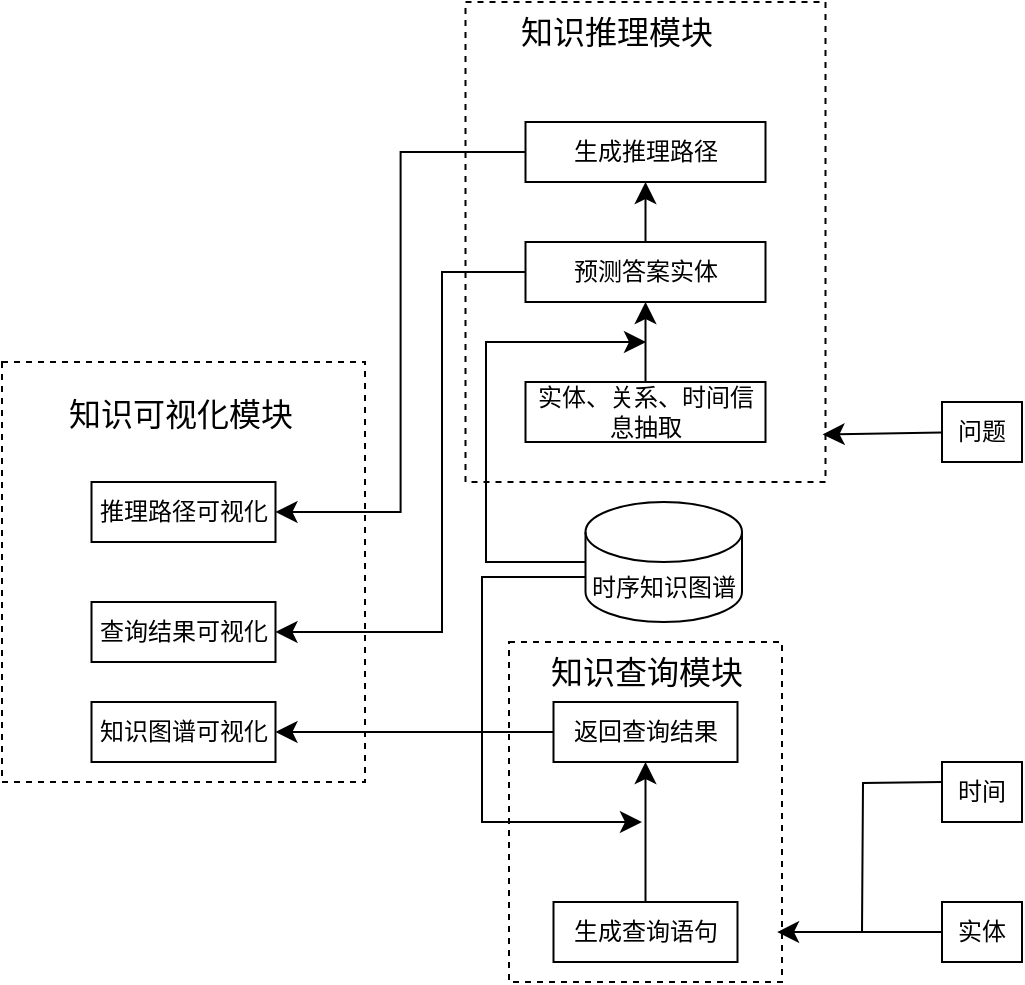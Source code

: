 <mxfile version="26.1.1">
  <diagram name="第 1 页" id="wHzBXlku00ZtSIDsFbDa">
    <mxGraphModel dx="1143" dy="1011" grid="1" gridSize="10" guides="1" tooltips="1" connect="1" arrows="1" fold="1" page="0" pageScale="1" pageWidth="827" pageHeight="1169" math="0" shadow="0">
      <root>
        <mxCell id="0" />
        <mxCell id="1" parent="0" />
        <mxCell id="oWhIIgTF0E4kg4fIcXJA-7" value="" style="rounded=0;whiteSpace=wrap;html=1;dashed=1;" vertex="1" parent="1">
          <mxGeometry x="211.75" y="-30" width="180" height="240" as="geometry" />
        </mxCell>
        <mxCell id="oWhIIgTF0E4kg4fIcXJA-45" style="edgeStyle=orthogonalEdgeStyle;shape=connector;rounded=0;orthogonalLoop=1;jettySize=auto;html=1;strokeColor=default;align=center;verticalAlign=middle;fontFamily=Helvetica;fontSize=12;fontColor=default;labelBackgroundColor=default;startSize=8;endArrow=classic;endSize=8;" edge="1" parent="1" source="oWhIIgTF0E4kg4fIcXJA-1">
          <mxGeometry relative="1" as="geometry">
            <mxPoint x="302" y="140" as="targetPoint" />
            <Array as="points">
              <mxPoint x="222" y="250" />
              <mxPoint x="222" y="140" />
              <mxPoint x="242" y="140" />
            </Array>
          </mxGeometry>
        </mxCell>
        <mxCell id="oWhIIgTF0E4kg4fIcXJA-1" value="时序知识图谱" style="shape=cylinder3;whiteSpace=wrap;html=1;boundedLbl=1;backgroundOutline=1;size=15;" vertex="1" parent="1">
          <mxGeometry x="271.75" y="220" width="78.25" height="60" as="geometry" />
        </mxCell>
        <mxCell id="oWhIIgTF0E4kg4fIcXJA-2" value="" style="rounded=0;whiteSpace=wrap;html=1;dashed=1;" vertex="1" parent="1">
          <mxGeometry x="-20" y="150" width="181.5" height="210" as="geometry" />
        </mxCell>
        <mxCell id="oWhIIgTF0E4kg4fIcXJA-4" value="知识可视化模块" style="text;html=1;align=center;verticalAlign=middle;resizable=0;points=[];autosize=1;strokeColor=none;fillColor=none;fontSize=16;" vertex="1" parent="1">
          <mxGeometry x="-1" y="161" width="140" height="30" as="geometry" />
        </mxCell>
        <mxCell id="oWhIIgTF0E4kg4fIcXJA-5" value="" style="rounded=0;whiteSpace=wrap;html=1;dashed=1;" vertex="1" parent="1">
          <mxGeometry x="233.5" y="290" width="136.5" height="170" as="geometry" />
        </mxCell>
        <mxCell id="oWhIIgTF0E4kg4fIcXJA-10" value="知识推理模块" style="text;html=1;align=center;verticalAlign=middle;resizable=0;points=[];autosize=1;strokeColor=none;fillColor=none;fontSize=16;" vertex="1" parent="1">
          <mxGeometry x="226.75" y="-30" width="120" height="30" as="geometry" />
        </mxCell>
        <mxCell id="oWhIIgTF0E4kg4fIcXJA-11" value="知识查询模块" style="text;html=1;align=center;verticalAlign=middle;resizable=0;points=[];autosize=1;strokeColor=none;fillColor=none;fontSize=16;" vertex="1" parent="1">
          <mxGeometry x="241.75" y="290" width="120" height="30" as="geometry" />
        </mxCell>
        <mxCell id="oWhIIgTF0E4kg4fIcXJA-38" style="edgeStyle=none;curved=1;rounded=0;orthogonalLoop=1;jettySize=auto;html=1;entryX=0.5;entryY=1;entryDx=0;entryDy=0;fontSize=12;startSize=8;endSize=8;" edge="1" parent="1" source="oWhIIgTF0E4kg4fIcXJA-13" target="oWhIIgTF0E4kg4fIcXJA-22">
          <mxGeometry relative="1" as="geometry" />
        </mxCell>
        <mxCell id="oWhIIgTF0E4kg4fIcXJA-13" value="生成查询语句" style="rounded=0;whiteSpace=wrap;html=1;" vertex="1" parent="1">
          <mxGeometry x="255.75" y="420" width="92" height="30" as="geometry" />
        </mxCell>
        <mxCell id="oWhIIgTF0E4kg4fIcXJA-36" style="edgeStyle=none;curved=1;rounded=0;orthogonalLoop=1;jettySize=auto;html=1;entryX=0.5;entryY=1;entryDx=0;entryDy=0;fontSize=12;startSize=8;endSize=8;" edge="1" parent="1" source="oWhIIgTF0E4kg4fIcXJA-14" target="oWhIIgTF0E4kg4fIcXJA-16">
          <mxGeometry relative="1" as="geometry" />
        </mxCell>
        <mxCell id="oWhIIgTF0E4kg4fIcXJA-14" value="实体、关系、时间信息抽取" style="rounded=0;whiteSpace=wrap;html=1;" vertex="1" parent="1">
          <mxGeometry x="241.75" y="160" width="120" height="30" as="geometry" />
        </mxCell>
        <mxCell id="oWhIIgTF0E4kg4fIcXJA-37" style="edgeStyle=none;curved=1;rounded=0;orthogonalLoop=1;jettySize=auto;html=1;entryX=0.5;entryY=1;entryDx=0;entryDy=0;fontSize=12;startSize=8;endSize=8;" edge="1" parent="1" source="oWhIIgTF0E4kg4fIcXJA-16" target="oWhIIgTF0E4kg4fIcXJA-17">
          <mxGeometry relative="1" as="geometry" />
        </mxCell>
        <mxCell id="oWhIIgTF0E4kg4fIcXJA-44" style="edgeStyle=orthogonalEdgeStyle;shape=connector;rounded=0;orthogonalLoop=1;jettySize=auto;html=1;entryX=1;entryY=0.5;entryDx=0;entryDy=0;strokeColor=default;align=center;verticalAlign=middle;fontFamily=Helvetica;fontSize=12;fontColor=default;labelBackgroundColor=default;startSize=8;endArrow=classic;endSize=8;" edge="1" parent="1" source="oWhIIgTF0E4kg4fIcXJA-16" target="oWhIIgTF0E4kg4fIcXJA-23">
          <mxGeometry relative="1" as="geometry">
            <Array as="points">
              <mxPoint x="200" y="105" />
              <mxPoint x="200" y="285" />
            </Array>
          </mxGeometry>
        </mxCell>
        <mxCell id="oWhIIgTF0E4kg4fIcXJA-16" value="预测答案实体" style="rounded=0;whiteSpace=wrap;html=1;" vertex="1" parent="1">
          <mxGeometry x="241.75" y="90" width="120" height="30" as="geometry" />
        </mxCell>
        <mxCell id="oWhIIgTF0E4kg4fIcXJA-39" style="edgeStyle=orthogonalEdgeStyle;rounded=0;orthogonalLoop=1;jettySize=auto;html=1;entryX=1;entryY=0.5;entryDx=0;entryDy=0;fontSize=12;startSize=8;endSize=8;" edge="1" parent="1" source="oWhIIgTF0E4kg4fIcXJA-17" target="oWhIIgTF0E4kg4fIcXJA-24">
          <mxGeometry relative="1" as="geometry" />
        </mxCell>
        <mxCell id="oWhIIgTF0E4kg4fIcXJA-17" value="生成推理路径" style="rounded=0;whiteSpace=wrap;html=1;" vertex="1" parent="1">
          <mxGeometry x="241.75" y="30" width="120" height="30" as="geometry" />
        </mxCell>
        <mxCell id="oWhIIgTF0E4kg4fIcXJA-43" style="edgeStyle=orthogonalEdgeStyle;shape=connector;rounded=0;orthogonalLoop=1;jettySize=auto;html=1;entryX=1;entryY=0.5;entryDx=0;entryDy=0;strokeColor=default;align=center;verticalAlign=middle;fontFamily=Helvetica;fontSize=12;fontColor=default;labelBackgroundColor=default;startSize=8;endArrow=classic;endSize=8;" edge="1" parent="1" source="oWhIIgTF0E4kg4fIcXJA-22" target="oWhIIgTF0E4kg4fIcXJA-25">
          <mxGeometry relative="1" as="geometry" />
        </mxCell>
        <mxCell id="oWhIIgTF0E4kg4fIcXJA-22" value="返回查询结果" style="rounded=0;whiteSpace=wrap;html=1;" vertex="1" parent="1">
          <mxGeometry x="255.75" y="320" width="92" height="30" as="geometry" />
        </mxCell>
        <mxCell id="oWhIIgTF0E4kg4fIcXJA-23" value="查询结果可视化" style="rounded=0;whiteSpace=wrap;html=1;" vertex="1" parent="1">
          <mxGeometry x="24.75" y="270" width="92" height="30" as="geometry" />
        </mxCell>
        <mxCell id="oWhIIgTF0E4kg4fIcXJA-24" value="推理路径可视化" style="rounded=0;whiteSpace=wrap;html=1;" vertex="1" parent="1">
          <mxGeometry x="24.75" y="210" width="92" height="30" as="geometry" />
        </mxCell>
        <mxCell id="oWhIIgTF0E4kg4fIcXJA-25" value="知识图谱可视化" style="rounded=0;whiteSpace=wrap;html=1;" vertex="1" parent="1">
          <mxGeometry x="24.75" y="320" width="92" height="30" as="geometry" />
        </mxCell>
        <mxCell id="oWhIIgTF0E4kg4fIcXJA-28" value="时间" style="rounded=0;whiteSpace=wrap;html=1;" vertex="1" parent="1">
          <mxGeometry x="450" y="350" width="40" height="30" as="geometry" />
        </mxCell>
        <mxCell id="oWhIIgTF0E4kg4fIcXJA-29" value="问题" style="rounded=0;whiteSpace=wrap;html=1;" vertex="1" parent="1">
          <mxGeometry x="450" y="170" width="40" height="30" as="geometry" />
        </mxCell>
        <mxCell id="oWhIIgTF0E4kg4fIcXJA-32" style="edgeStyle=orthogonalEdgeStyle;rounded=0;orthogonalLoop=1;jettySize=auto;html=1;fontSize=12;startSize=8;endSize=8;endArrow=none;startFill=0;" edge="1" parent="1">
          <mxGeometry relative="1" as="geometry">
            <mxPoint x="450" y="360" as="sourcePoint" />
            <mxPoint x="410" y="435" as="targetPoint" />
          </mxGeometry>
        </mxCell>
        <mxCell id="oWhIIgTF0E4kg4fIcXJA-33" style="edgeStyle=none;curved=1;rounded=0;orthogonalLoop=1;jettySize=auto;html=1;entryX=0.982;entryY=0.853;entryDx=0;entryDy=0;entryPerimeter=0;fontSize=12;startSize=8;endSize=8;" edge="1" parent="1" target="oWhIIgTF0E4kg4fIcXJA-5">
          <mxGeometry relative="1" as="geometry">
            <mxPoint x="455" y="435.001" as="sourcePoint" />
          </mxGeometry>
        </mxCell>
        <mxCell id="oWhIIgTF0E4kg4fIcXJA-34" value="实体" style="rounded=0;whiteSpace=wrap;html=1;" vertex="1" parent="1">
          <mxGeometry x="450" y="420" width="40" height="30" as="geometry" />
        </mxCell>
        <mxCell id="oWhIIgTF0E4kg4fIcXJA-35" style="edgeStyle=none;curved=1;rounded=0;orthogonalLoop=1;jettySize=auto;html=1;entryX=0.992;entryY=0.901;entryDx=0;entryDy=0;entryPerimeter=0;fontSize=12;startSize=8;endSize=8;" edge="1" parent="1" source="oWhIIgTF0E4kg4fIcXJA-29" target="oWhIIgTF0E4kg4fIcXJA-7">
          <mxGeometry relative="1" as="geometry" />
        </mxCell>
        <mxCell id="oWhIIgTF0E4kg4fIcXJA-48" style="edgeStyle=orthogonalEdgeStyle;shape=connector;rounded=0;orthogonalLoop=1;jettySize=auto;html=1;strokeColor=default;align=center;verticalAlign=middle;fontFamily=Helvetica;fontSize=12;fontColor=default;labelBackgroundColor=default;startSize=8;endArrow=classic;endSize=8;" edge="1" parent="1">
          <mxGeometry relative="1" as="geometry">
            <mxPoint x="271.97" y="257.5" as="sourcePoint" />
            <mxPoint x="299.97" y="380" as="targetPoint" />
            <Array as="points">
              <mxPoint x="220" y="257.5" />
              <mxPoint x="220" y="379.5" />
            </Array>
          </mxGeometry>
        </mxCell>
      </root>
    </mxGraphModel>
  </diagram>
</mxfile>
